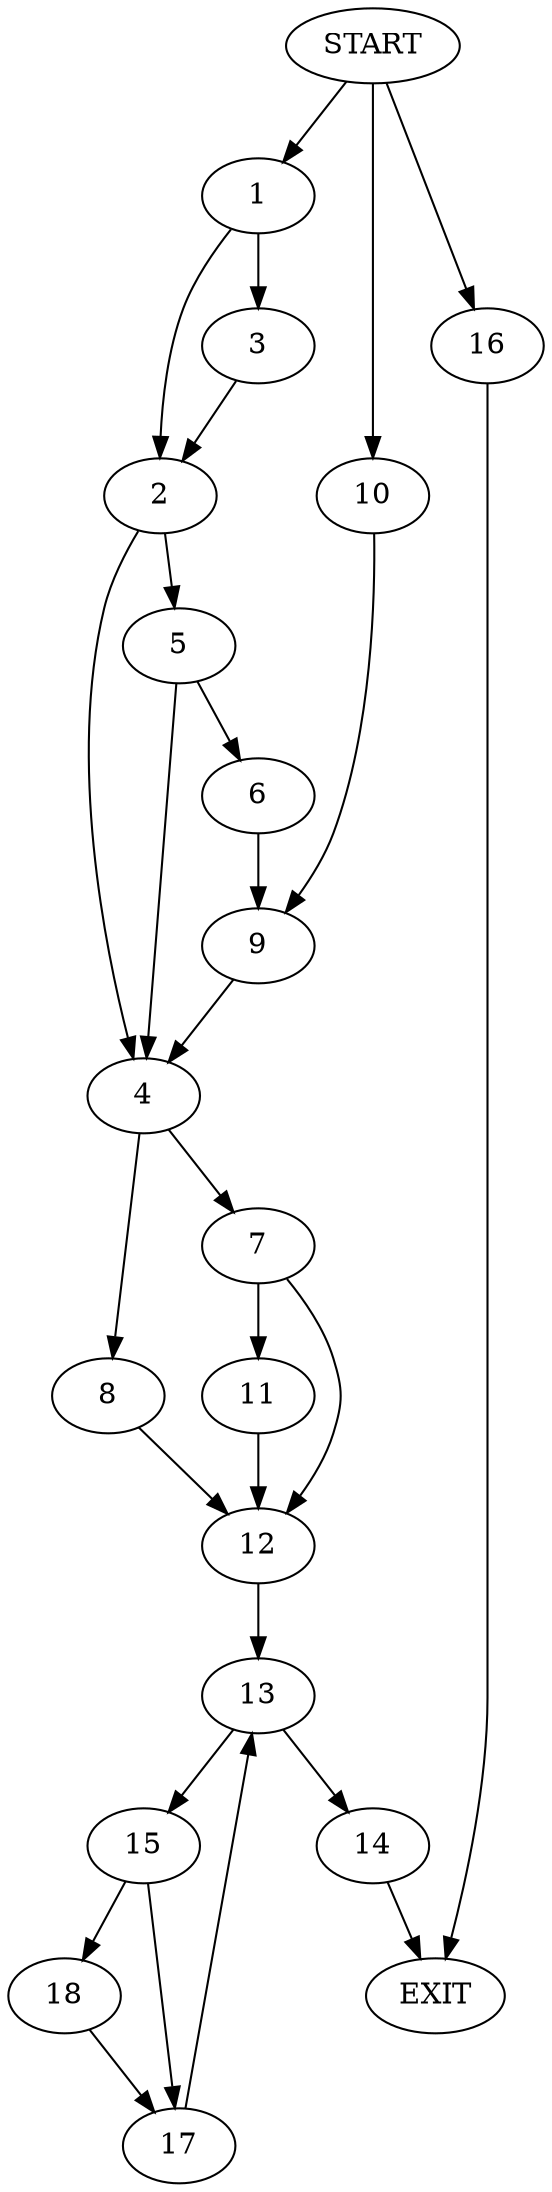 digraph {
0 [label="START"]
19 [label="EXIT"]
0 -> 1
1 -> 2
1 -> 3
3 -> 2
2 -> 4
2 -> 5
5 -> 4
5 -> 6
4 -> 7
4 -> 8
6 -> 9
9 -> 4
0 -> 10
10 -> 9
7 -> 11
7 -> 12
8 -> 12
11 -> 12
12 -> 13
13 -> 14
13 -> 15
0 -> 16
16 -> 19
15 -> 17
15 -> 18
14 -> 19
18 -> 17
17 -> 13
}
